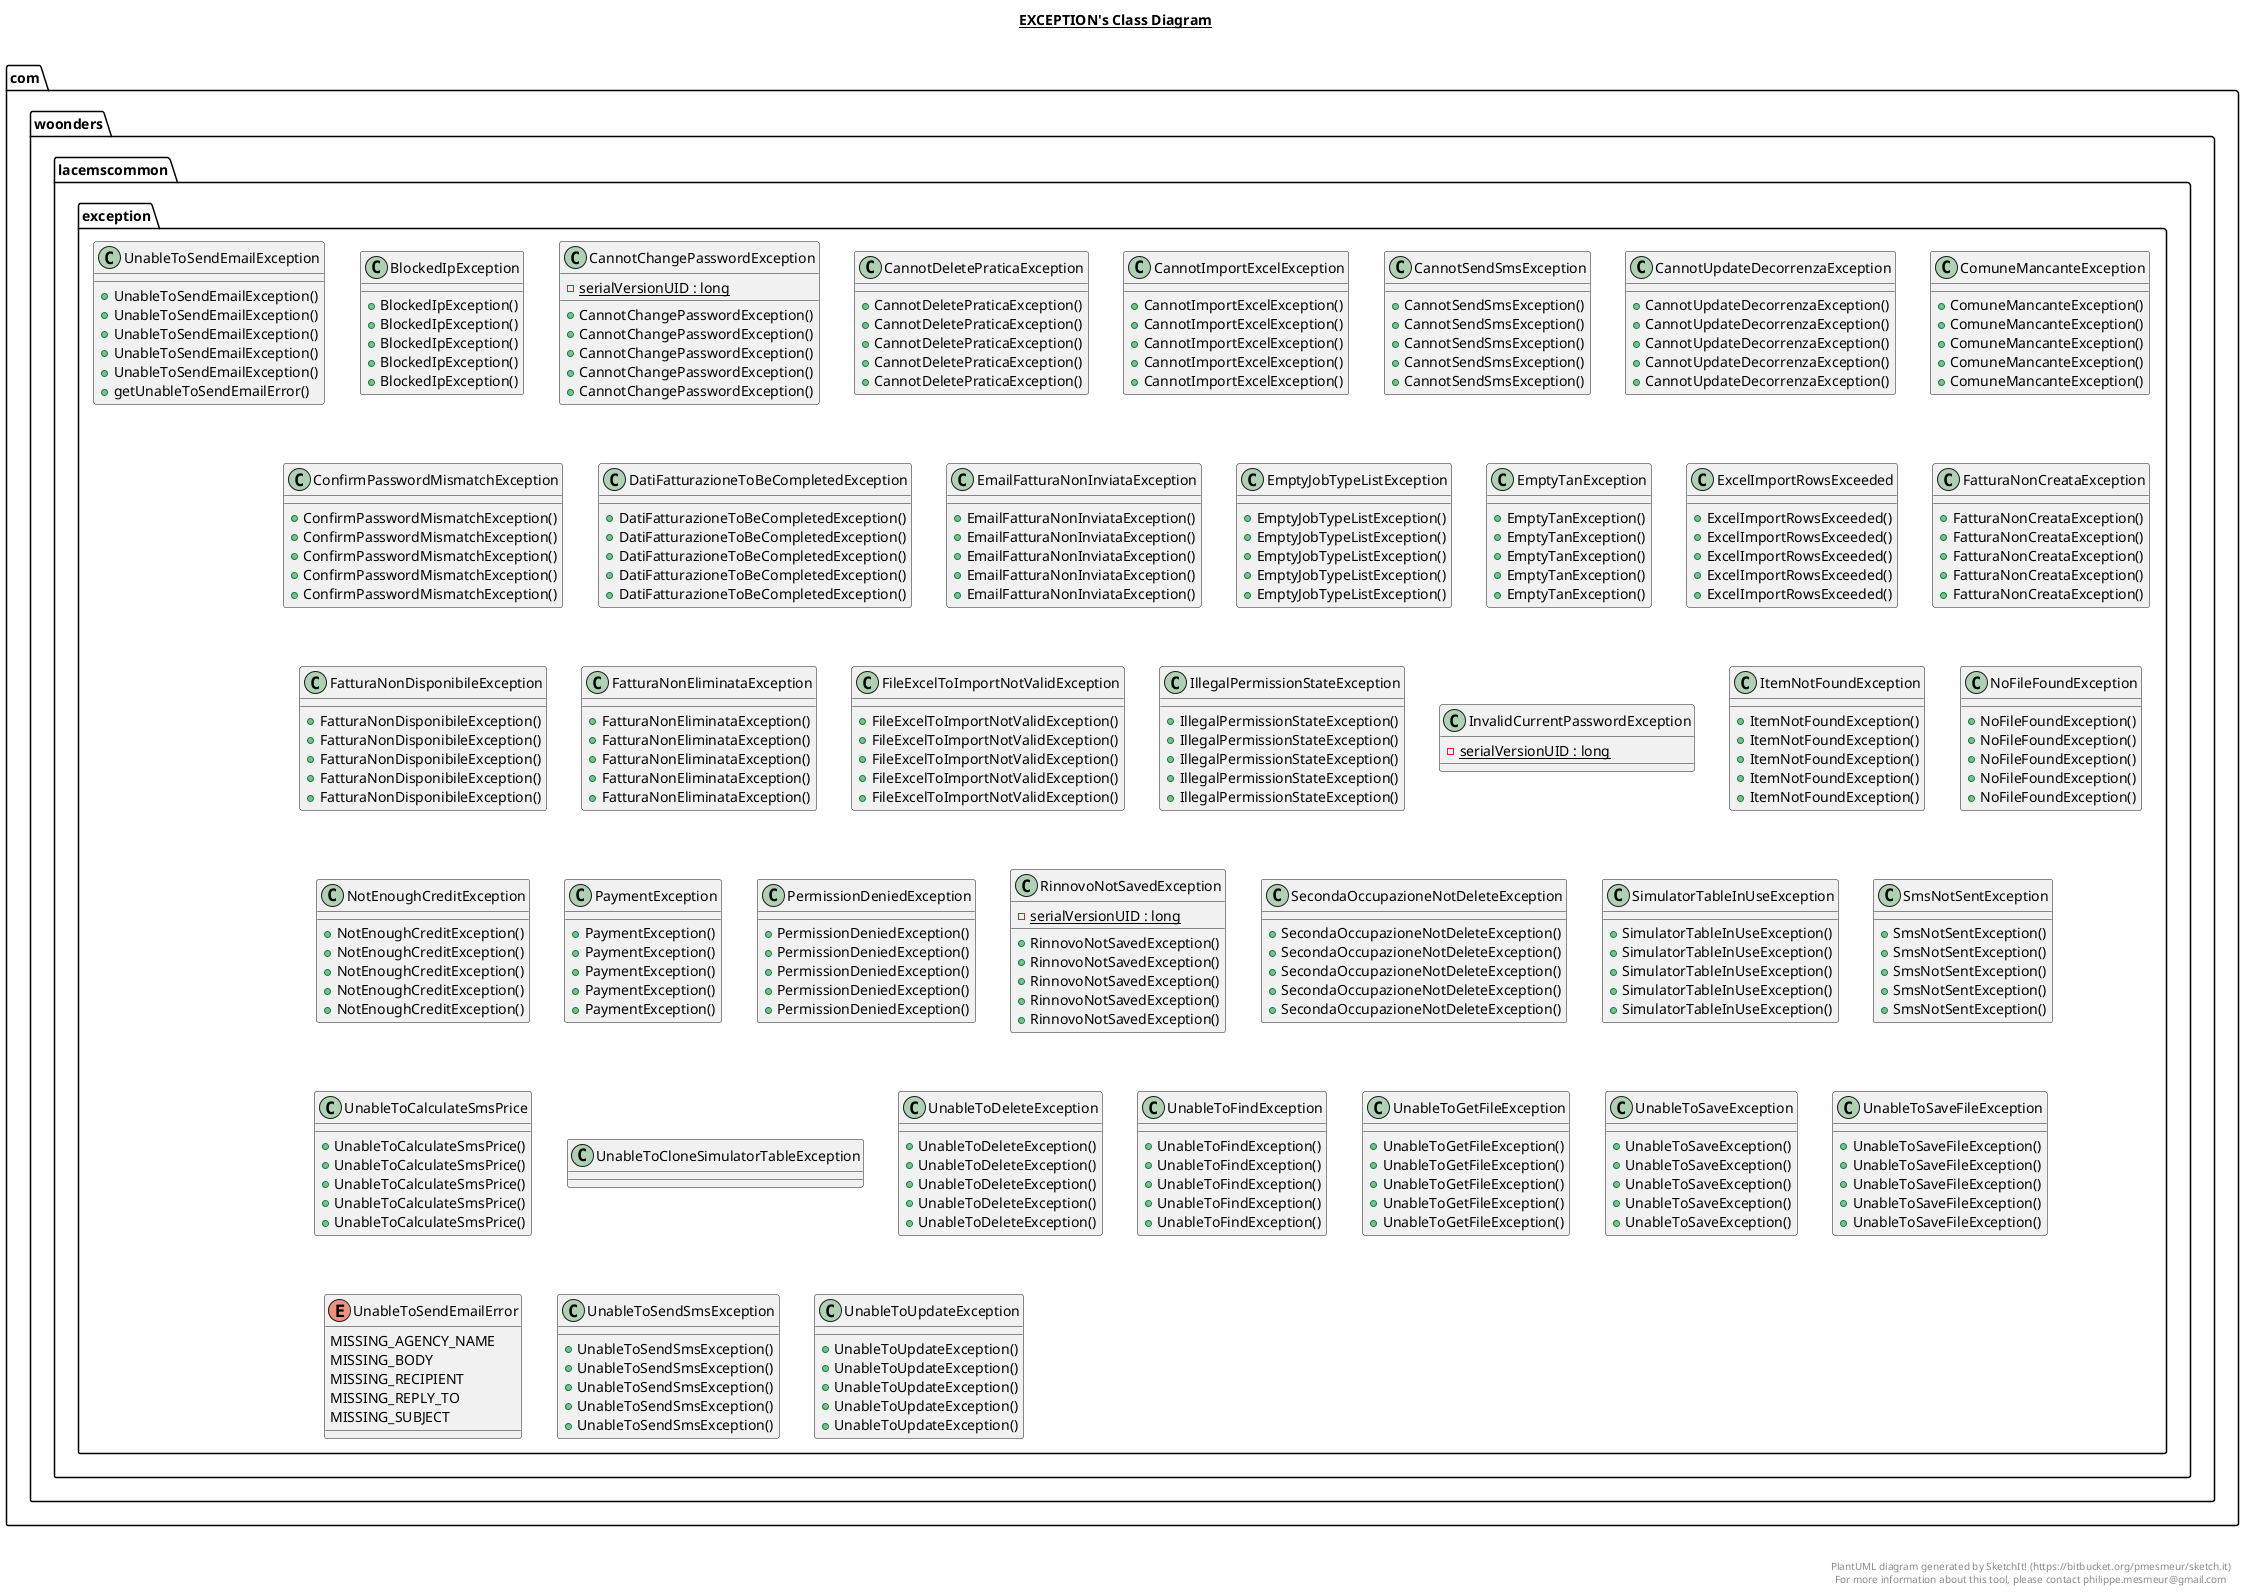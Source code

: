 @startuml

title __EXCEPTION's Class Diagram__\n

  namespace com.woonders.lacemscommon {
    namespace exception {
      class com.woonders.lacemscommon.exception.BlockedIpException {
          + BlockedIpException()
          + BlockedIpException()
          + BlockedIpException()
          + BlockedIpException()
          + BlockedIpException()
      }
    }
  }
  

  namespace com.woonders.lacemscommon {
    namespace exception {
      class com.woonders.lacemscommon.exception.CannotChangePasswordException {
          {static} - serialVersionUID : long
          + CannotChangePasswordException()
          + CannotChangePasswordException()
          + CannotChangePasswordException()
          + CannotChangePasswordException()
          + CannotChangePasswordException()
      }
    }
  }
  

  namespace com.woonders.lacemscommon {
    namespace exception {
      class com.woonders.lacemscommon.exception.CannotDeletePraticaException {
          + CannotDeletePraticaException()
          + CannotDeletePraticaException()
          + CannotDeletePraticaException()
          + CannotDeletePraticaException()
          + CannotDeletePraticaException()
      }
    }
  }
  

  namespace com.woonders.lacemscommon {
    namespace exception {
      class com.woonders.lacemscommon.exception.CannotImportExcelException {
          + CannotImportExcelException()
          + CannotImportExcelException()
          + CannotImportExcelException()
          + CannotImportExcelException()
          + CannotImportExcelException()
      }
    }
  }
  

  namespace com.woonders.lacemscommon {
    namespace exception {
      class com.woonders.lacemscommon.exception.CannotSendSmsException {
          + CannotSendSmsException()
          + CannotSendSmsException()
          + CannotSendSmsException()
          + CannotSendSmsException()
          + CannotSendSmsException()
      }
    }
  }
  

  namespace com.woonders.lacemscommon {
    namespace exception {
      class com.woonders.lacemscommon.exception.CannotUpdateDecorrenzaException {
          + CannotUpdateDecorrenzaException()
          + CannotUpdateDecorrenzaException()
          + CannotUpdateDecorrenzaException()
          + CannotUpdateDecorrenzaException()
          + CannotUpdateDecorrenzaException()
      }
    }
  }
  

  namespace com.woonders.lacemscommon {
    namespace exception {
      class com.woonders.lacemscommon.exception.ComuneMancanteException {
          + ComuneMancanteException()
          + ComuneMancanteException()
          + ComuneMancanteException()
          + ComuneMancanteException()
          + ComuneMancanteException()
      }
    }
  }
  

  namespace com.woonders.lacemscommon {
    namespace exception {
      class com.woonders.lacemscommon.exception.ConfirmPasswordMismatchException {
          + ConfirmPasswordMismatchException()
          + ConfirmPasswordMismatchException()
          + ConfirmPasswordMismatchException()
          + ConfirmPasswordMismatchException()
          + ConfirmPasswordMismatchException()
      }
    }
  }
  

  namespace com.woonders.lacemscommon {
    namespace exception {
      class com.woonders.lacemscommon.exception.DatiFatturazioneToBeCompletedException {
          + DatiFatturazioneToBeCompletedException()
          + DatiFatturazioneToBeCompletedException()
          + DatiFatturazioneToBeCompletedException()
          + DatiFatturazioneToBeCompletedException()
          + DatiFatturazioneToBeCompletedException()
      }
    }
  }
  

  namespace com.woonders.lacemscommon {
    namespace exception {
      class com.woonders.lacemscommon.exception.EmailFatturaNonInviataException {
          + EmailFatturaNonInviataException()
          + EmailFatturaNonInviataException()
          + EmailFatturaNonInviataException()
          + EmailFatturaNonInviataException()
          + EmailFatturaNonInviataException()
      }
    }
  }
  

  namespace com.woonders.lacemscommon {
    namespace exception {
      class com.woonders.lacemscommon.exception.EmptyJobTypeListException {
          + EmptyJobTypeListException()
          + EmptyJobTypeListException()
          + EmptyJobTypeListException()
          + EmptyJobTypeListException()
          + EmptyJobTypeListException()
      }
    }
  }
  

  namespace com.woonders.lacemscommon {
    namespace exception {
      class com.woonders.lacemscommon.exception.EmptyTanException {
          + EmptyTanException()
          + EmptyTanException()
          + EmptyTanException()
          + EmptyTanException()
          + EmptyTanException()
      }
    }
  }
  

  namespace com.woonders.lacemscommon {
    namespace exception {
      class com.woonders.lacemscommon.exception.ExcelImportRowsExceeded {
          + ExcelImportRowsExceeded()
          + ExcelImportRowsExceeded()
          + ExcelImportRowsExceeded()
          + ExcelImportRowsExceeded()
          + ExcelImportRowsExceeded()
      }
    }
  }
  

  namespace com.woonders.lacemscommon {
    namespace exception {
      class com.woonders.lacemscommon.exception.FatturaNonCreataException {
          + FatturaNonCreataException()
          + FatturaNonCreataException()
          + FatturaNonCreataException()
          + FatturaNonCreataException()
          + FatturaNonCreataException()
      }
    }
  }
  

  namespace com.woonders.lacemscommon {
    namespace exception {
      class com.woonders.lacemscommon.exception.FatturaNonDisponibileException {
          + FatturaNonDisponibileException()
          + FatturaNonDisponibileException()
          + FatturaNonDisponibileException()
          + FatturaNonDisponibileException()
          + FatturaNonDisponibileException()
      }
    }
  }
  

  namespace com.woonders.lacemscommon {
    namespace exception {
      class com.woonders.lacemscommon.exception.FatturaNonEliminataException {
          + FatturaNonEliminataException()
          + FatturaNonEliminataException()
          + FatturaNonEliminataException()
          + FatturaNonEliminataException()
          + FatturaNonEliminataException()
      }
    }
  }
  

  namespace com.woonders.lacemscommon {
    namespace exception {
      class com.woonders.lacemscommon.exception.FileExcelToImportNotValidException {
          + FileExcelToImportNotValidException()
          + FileExcelToImportNotValidException()
          + FileExcelToImportNotValidException()
          + FileExcelToImportNotValidException()
          + FileExcelToImportNotValidException()
      }
    }
  }
  

  namespace com.woonders.lacemscommon {
    namespace exception {
      class com.woonders.lacemscommon.exception.IllegalPermissionStateException {
          + IllegalPermissionStateException()
          + IllegalPermissionStateException()
          + IllegalPermissionStateException()
          + IllegalPermissionStateException()
          + IllegalPermissionStateException()
      }
    }
  }
  

  namespace com.woonders.lacemscommon {
    namespace exception {
      class com.woonders.lacemscommon.exception.InvalidCurrentPasswordException {
          {static} - serialVersionUID : long
      }
    }
  }
  

  namespace com.woonders.lacemscommon {
    namespace exception {
      class com.woonders.lacemscommon.exception.ItemNotFoundException {
          + ItemNotFoundException()
          + ItemNotFoundException()
          + ItemNotFoundException()
          + ItemNotFoundException()
          + ItemNotFoundException()
      }
    }
  }
  

  namespace com.woonders.lacemscommon {
    namespace exception {
      class com.woonders.lacemscommon.exception.NoFileFoundException {
          + NoFileFoundException()
          + NoFileFoundException()
          + NoFileFoundException()
          + NoFileFoundException()
          + NoFileFoundException()
      }
    }
  }
  

  namespace com.woonders.lacemscommon {
    namespace exception {
      class com.woonders.lacemscommon.exception.NotEnoughCreditException {
          + NotEnoughCreditException()
          + NotEnoughCreditException()
          + NotEnoughCreditException()
          + NotEnoughCreditException()
          + NotEnoughCreditException()
      }
    }
  }
  

  namespace com.woonders.lacemscommon {
    namespace exception {
      class com.woonders.lacemscommon.exception.PaymentException {
          + PaymentException()
          + PaymentException()
          + PaymentException()
          + PaymentException()
          + PaymentException()
      }
    }
  }
  

  namespace com.woonders.lacemscommon {
    namespace exception {
      class com.woonders.lacemscommon.exception.PermissionDeniedException {
          + PermissionDeniedException()
          + PermissionDeniedException()
          + PermissionDeniedException()
          + PermissionDeniedException()
          + PermissionDeniedException()
      }
    }
  }
  

  namespace com.woonders.lacemscommon {
    namespace exception {
      class com.woonders.lacemscommon.exception.RinnovoNotSavedException {
          {static} - serialVersionUID : long
          + RinnovoNotSavedException()
          + RinnovoNotSavedException()
          + RinnovoNotSavedException()
          + RinnovoNotSavedException()
          + RinnovoNotSavedException()
      }
    }
  }
  

  namespace com.woonders.lacemscommon {
    namespace exception {
      class com.woonders.lacemscommon.exception.SecondaOccupazioneNotDeleteException {
          + SecondaOccupazioneNotDeleteException()
          + SecondaOccupazioneNotDeleteException()
          + SecondaOccupazioneNotDeleteException()
          + SecondaOccupazioneNotDeleteException()
          + SecondaOccupazioneNotDeleteException()
      }
    }
  }
  

  namespace com.woonders.lacemscommon {
    namespace exception {
      class com.woonders.lacemscommon.exception.SimulatorTableInUseException {
          + SimulatorTableInUseException()
          + SimulatorTableInUseException()
          + SimulatorTableInUseException()
          + SimulatorTableInUseException()
          + SimulatorTableInUseException()
      }
    }
  }
  

  namespace com.woonders.lacemscommon {
    namespace exception {
      class com.woonders.lacemscommon.exception.SmsNotSentException {
          + SmsNotSentException()
          + SmsNotSentException()
          + SmsNotSentException()
          + SmsNotSentException()
          + SmsNotSentException()
      }
    }
  }
  

  namespace com.woonders.lacemscommon {
    namespace exception {
      class com.woonders.lacemscommon.exception.UnableToCalculateSmsPrice {
          + UnableToCalculateSmsPrice()
          + UnableToCalculateSmsPrice()
          + UnableToCalculateSmsPrice()
          + UnableToCalculateSmsPrice()
          + UnableToCalculateSmsPrice()
      }
    }
  }
  

  namespace com.woonders.lacemscommon {
    namespace exception {
      class com.woonders.lacemscommon.exception.UnableToCloneSimulatorTableException {
      }
    }
  }
  

  namespace com.woonders.lacemscommon {
    namespace exception {
      class com.woonders.lacemscommon.exception.UnableToDeleteException {
          + UnableToDeleteException()
          + UnableToDeleteException()
          + UnableToDeleteException()
          + UnableToDeleteException()
          + UnableToDeleteException()
      }
    }
  }
  

  namespace com.woonders.lacemscommon {
    namespace exception {
      class com.woonders.lacemscommon.exception.UnableToFindException {
          + UnableToFindException()
          + UnableToFindException()
          + UnableToFindException()
          + UnableToFindException()
          + UnableToFindException()
      }
    }
  }
  

  namespace com.woonders.lacemscommon {
    namespace exception {
      class com.woonders.lacemscommon.exception.UnableToGetFileException {
          + UnableToGetFileException()
          + UnableToGetFileException()
          + UnableToGetFileException()
          + UnableToGetFileException()
          + UnableToGetFileException()
      }
    }
  }
  

  namespace com.woonders.lacemscommon {
    namespace exception {
      class com.woonders.lacemscommon.exception.UnableToSaveException {
          + UnableToSaveException()
          + UnableToSaveException()
          + UnableToSaveException()
          + UnableToSaveException()
          + UnableToSaveException()
      }
    }
  }
  

  namespace com.woonders.lacemscommon {
    namespace exception {
      class com.woonders.lacemscommon.exception.UnableToSaveFileException {
          + UnableToSaveFileException()
          + UnableToSaveFileException()
          + UnableToSaveFileException()
          + UnableToSaveFileException()
          + UnableToSaveFileException()
      }
    }
  }
  

  namespace com.woonders.lacemscommon {
    namespace exception {
      class com.woonders.lacemscommon.exception.UnableToSendEmailException {
          + UnableToSendEmailException()
          + UnableToSendEmailException()
          + UnableToSendEmailException()
          + UnableToSendEmailException()
          + UnableToSendEmailException()
          + getUnableToSendEmailError()
      }
    }
  }
  

  namespace com.woonders.lacemscommon {
    namespace exception {
      enum UnableToSendEmailError {
        MISSING_AGENCY_NAME
        MISSING_BODY
        MISSING_RECIPIENT
        MISSING_REPLY_TO
        MISSING_SUBJECT
      }
    }
  }
  

  namespace com.woonders.lacemscommon {
    namespace exception {
      class com.woonders.lacemscommon.exception.UnableToSendSmsException {
          + UnableToSendSmsException()
          + UnableToSendSmsException()
          + UnableToSendSmsException()
          + UnableToSendSmsException()
          + UnableToSendSmsException()
      }
    }
  }
  

  namespace com.woonders.lacemscommon {
    namespace exception {
      class com.woonders.lacemscommon.exception.UnableToUpdateException {
          + UnableToUpdateException()
          + UnableToUpdateException()
          + UnableToUpdateException()
          + UnableToUpdateException()
          + UnableToUpdateException()
      }
    }
  }
  

  com.woonders.lacemscommon.exception.UnableToSendEmailException o-- com.woonders.lacemscommon.exception.UnableToSendEmailException.UnableToSendEmailError : unableToSendEmailError
  com.woonders.lacemscommon.exception.UnableToSendEmailException +-down- com.woonders.lacemscommon.exception.UnableToSendEmailException.UnableToSendEmailError


right footer


PlantUML diagram generated by SketchIt! (https://bitbucket.org/pmesmeur/sketch.it)
For more information about this tool, please contact philippe.mesmeur@gmail.com
endfooter

@enduml
